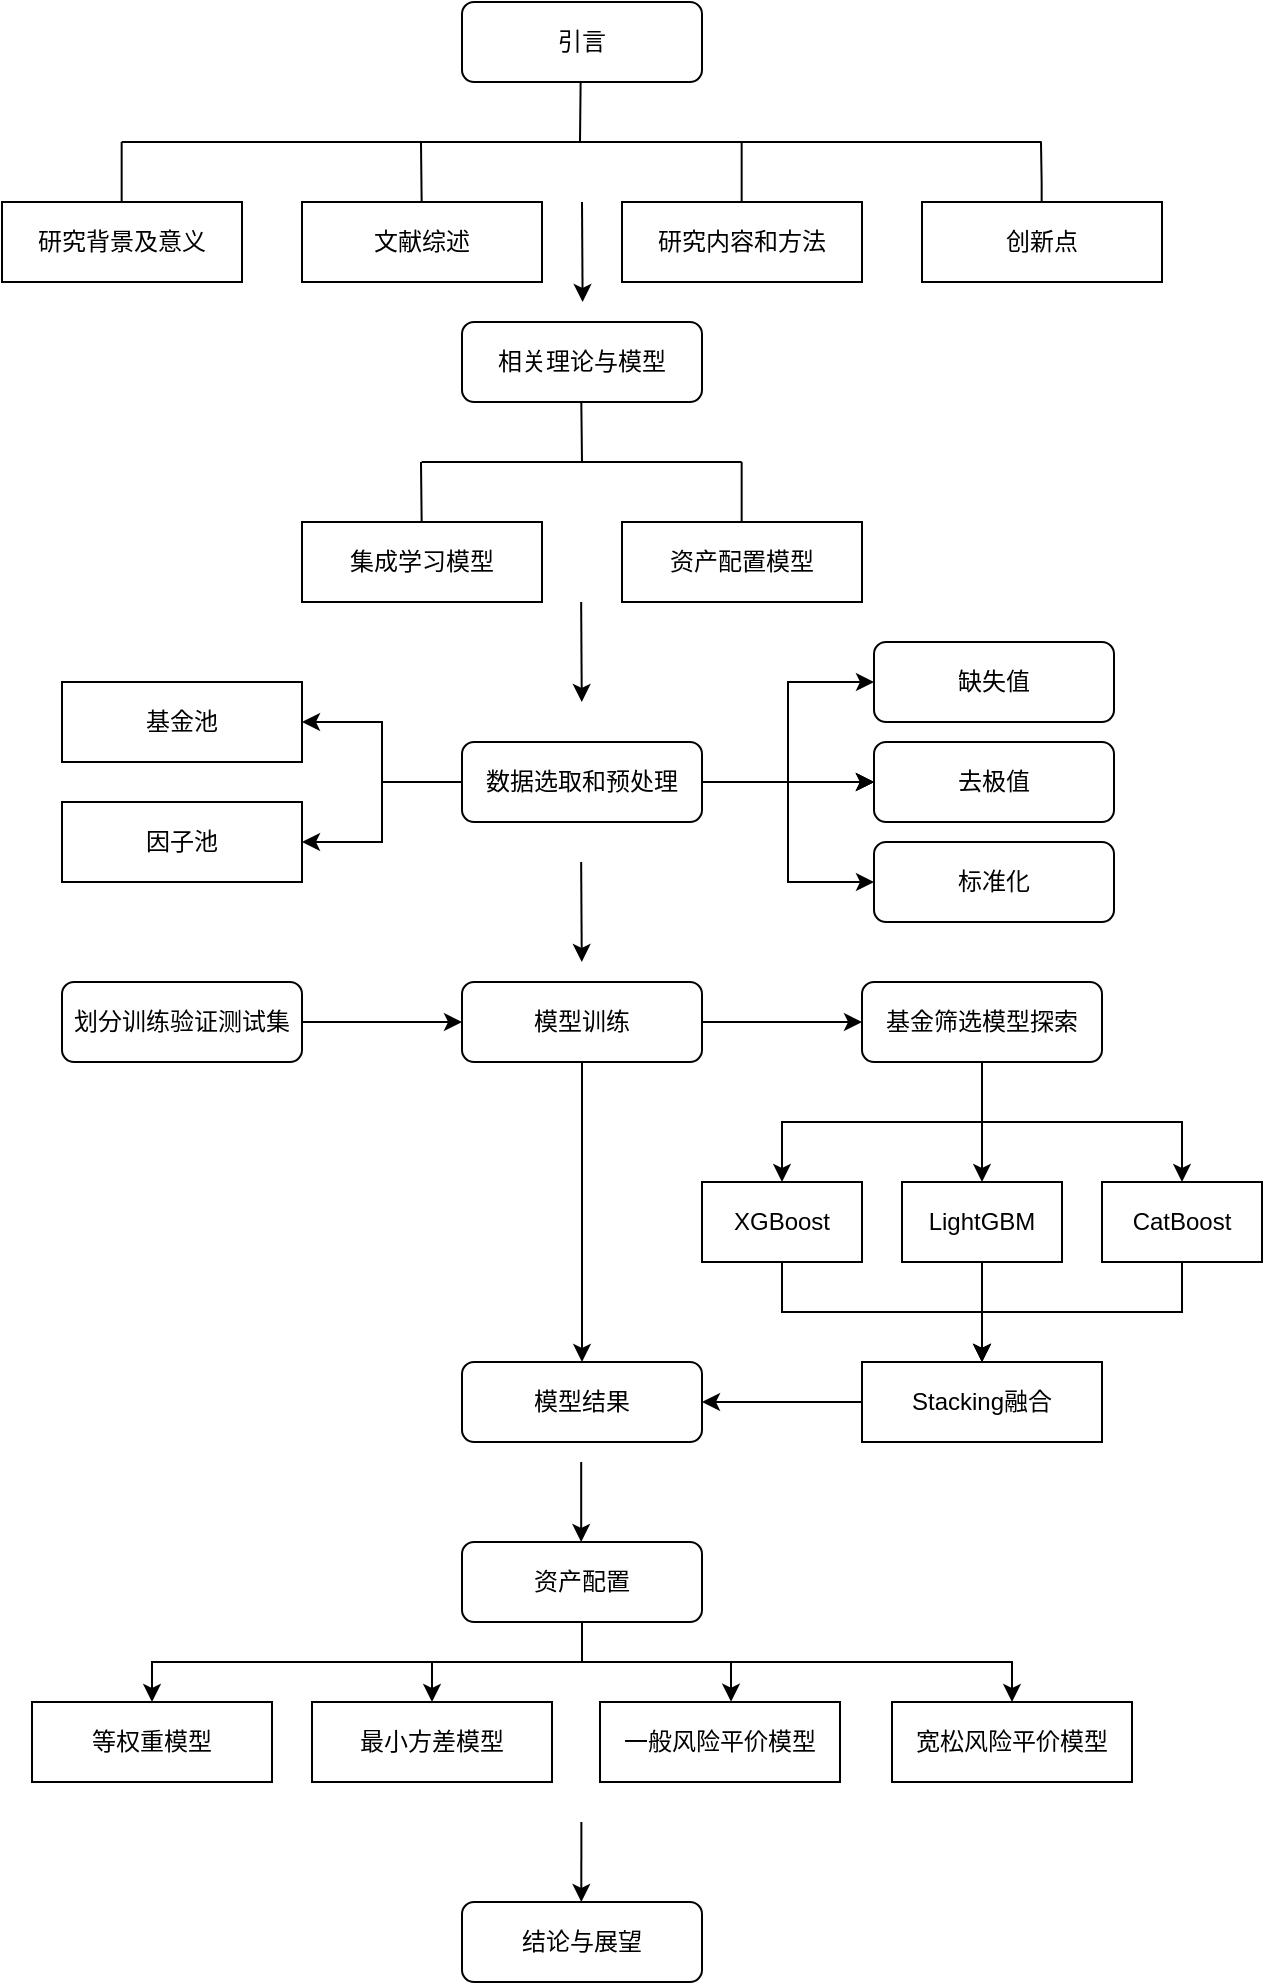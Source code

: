 <mxfile version="20.8.13" type="github">
  <diagram id="C5RBs43oDa-KdzZeNtuy" name="Page-1">
    <mxGraphModel dx="1761" dy="807" grid="0" gridSize="10" guides="1" tooltips="1" connect="1" arrows="1" fold="1" page="1" pageScale="1" pageWidth="827" pageHeight="1169" background="#ffffff" math="0" shadow="0">
      <root>
        <mxCell id="WIyWlLk6GJQsqaUBKTNV-0" />
        <mxCell id="WIyWlLk6GJQsqaUBKTNV-1" parent="WIyWlLk6GJQsqaUBKTNV-0" />
        <mxCell id="WIyWlLk6GJQsqaUBKTNV-3" value="引言" style="rounded=1;whiteSpace=wrap;html=1;fontSize=12;glass=0;strokeWidth=1;shadow=0;" parent="WIyWlLk6GJQsqaUBKTNV-1" vertex="1">
          <mxGeometry x="340" y="40" width="120" height="40" as="geometry" />
        </mxCell>
        <mxCell id="WIyWlLk6GJQsqaUBKTNV-7" value="相关理论与模型" style="rounded=1;whiteSpace=wrap;html=1;fontSize=12;glass=0;strokeWidth=1;shadow=0;" parent="WIyWlLk6GJQsqaUBKTNV-1" vertex="1">
          <mxGeometry x="340" y="200" width="120" height="40" as="geometry" />
        </mxCell>
        <mxCell id="ZmgnMH66hJVNVqd5aJOY-0" value="研究背景及意义" style="rounded=0;whiteSpace=wrap;html=1;" parent="WIyWlLk6GJQsqaUBKTNV-1" vertex="1">
          <mxGeometry x="110" y="140" width="120" height="40" as="geometry" />
        </mxCell>
        <mxCell id="ZmgnMH66hJVNVqd5aJOY-2" value="" style="endArrow=none;html=1;rounded=0;" parent="WIyWlLk6GJQsqaUBKTNV-1" edge="1">
          <mxGeometry width="50" height="50" relative="1" as="geometry">
            <mxPoint x="169.83" y="110" as="sourcePoint" />
            <mxPoint x="629.83" y="110" as="targetPoint" />
          </mxGeometry>
        </mxCell>
        <mxCell id="ZmgnMH66hJVNVqd5aJOY-3" value="文献综述" style="rounded=0;whiteSpace=wrap;html=1;" parent="WIyWlLk6GJQsqaUBKTNV-1" vertex="1">
          <mxGeometry x="260" y="140" width="120" height="40" as="geometry" />
        </mxCell>
        <mxCell id="ZmgnMH66hJVNVqd5aJOY-4" value="研究内容和方法" style="rounded=0;whiteSpace=wrap;html=1;" parent="WIyWlLk6GJQsqaUBKTNV-1" vertex="1">
          <mxGeometry x="420" y="140" width="120" height="40" as="geometry" />
        </mxCell>
        <mxCell id="ZmgnMH66hJVNVqd5aJOY-5" value="创新点" style="rounded=0;whiteSpace=wrap;html=1;" parent="WIyWlLk6GJQsqaUBKTNV-1" vertex="1">
          <mxGeometry x="570" y="140" width="120" height="40" as="geometry" />
        </mxCell>
        <mxCell id="ZmgnMH66hJVNVqd5aJOY-6" value="" style="endArrow=none;html=1;rounded=0;" parent="WIyWlLk6GJQsqaUBKTNV-1" edge="1">
          <mxGeometry x="1" y="292" width="50" height="50" relative="1" as="geometry">
            <mxPoint x="169.83" y="140" as="sourcePoint" />
            <mxPoint x="169.83" y="110" as="targetPoint" />
            <mxPoint x="22" y="-110" as="offset" />
          </mxGeometry>
        </mxCell>
        <mxCell id="ZmgnMH66hJVNVqd5aJOY-7" value="" style="endArrow=none;html=1;rounded=0;" parent="WIyWlLk6GJQsqaUBKTNV-1" edge="1">
          <mxGeometry x="1" y="292" width="50" height="50" relative="1" as="geometry">
            <mxPoint x="629.83" y="140" as="sourcePoint" />
            <mxPoint x="629.49" y="110" as="targetPoint" />
            <mxPoint x="22" y="-110" as="offset" />
            <Array as="points">
              <mxPoint x="629.83" y="130" />
            </Array>
          </mxGeometry>
        </mxCell>
        <mxCell id="ZmgnMH66hJVNVqd5aJOY-8" value="" style="endArrow=none;html=1;rounded=0;" parent="WIyWlLk6GJQsqaUBKTNV-1" edge="1">
          <mxGeometry x="1" y="292" width="50" height="50" relative="1" as="geometry">
            <mxPoint x="479.83" y="140" as="sourcePoint" />
            <mxPoint x="479.83" y="110" as="targetPoint" />
            <mxPoint x="22" y="-110" as="offset" />
          </mxGeometry>
        </mxCell>
        <mxCell id="ZmgnMH66hJVNVqd5aJOY-9" value="" style="endArrow=none;html=1;rounded=0;" parent="WIyWlLk6GJQsqaUBKTNV-1" edge="1">
          <mxGeometry x="1" y="292" width="50" height="50" relative="1" as="geometry">
            <mxPoint x="319.83" y="140" as="sourcePoint" />
            <mxPoint x="319.49" y="110" as="targetPoint" />
            <mxPoint x="22" y="-110" as="offset" />
          </mxGeometry>
        </mxCell>
        <mxCell id="ZmgnMH66hJVNVqd5aJOY-11" value="" style="endArrow=classic;html=1;rounded=0;" parent="WIyWlLk6GJQsqaUBKTNV-1" edge="1">
          <mxGeometry x="-1" y="10" width="50" height="50" relative="1" as="geometry">
            <mxPoint x="400" y="140" as="sourcePoint" />
            <mxPoint x="400.31" y="190" as="targetPoint" />
            <mxPoint x="-10" y="-10" as="offset" />
          </mxGeometry>
        </mxCell>
        <mxCell id="ZmgnMH66hJVNVqd5aJOY-13" value="" style="endArrow=none;html=1;rounded=0;" parent="WIyWlLk6GJQsqaUBKTNV-1" edge="1">
          <mxGeometry width="50" height="50" relative="1" as="geometry">
            <mxPoint x="319.83" y="270" as="sourcePoint" />
            <mxPoint x="479.83" y="270" as="targetPoint" />
          </mxGeometry>
        </mxCell>
        <mxCell id="ZmgnMH66hJVNVqd5aJOY-14" value="集成学习模型" style="rounded=0;whiteSpace=wrap;html=1;" parent="WIyWlLk6GJQsqaUBKTNV-1" vertex="1">
          <mxGeometry x="260" y="300" width="120" height="40" as="geometry" />
        </mxCell>
        <mxCell id="ZmgnMH66hJVNVqd5aJOY-15" value="资产配置模型" style="rounded=0;whiteSpace=wrap;html=1;" parent="WIyWlLk6GJQsqaUBKTNV-1" vertex="1">
          <mxGeometry x="420" y="300" width="120" height="40" as="geometry" />
        </mxCell>
        <mxCell id="ZmgnMH66hJVNVqd5aJOY-19" value="" style="endArrow=none;html=1;rounded=0;" parent="WIyWlLk6GJQsqaUBKTNV-1" edge="1">
          <mxGeometry x="1" y="292" width="50" height="50" relative="1" as="geometry">
            <mxPoint x="479.83" y="300" as="sourcePoint" />
            <mxPoint x="479.83" y="270" as="targetPoint" />
            <mxPoint x="22" y="-110" as="offset" />
          </mxGeometry>
        </mxCell>
        <mxCell id="ZmgnMH66hJVNVqd5aJOY-20" value="" style="endArrow=none;html=1;rounded=0;" parent="WIyWlLk6GJQsqaUBKTNV-1" edge="1">
          <mxGeometry x="1" y="292" width="50" height="50" relative="1" as="geometry">
            <mxPoint x="319.83" y="300" as="sourcePoint" />
            <mxPoint x="319.49" y="270" as="targetPoint" />
            <mxPoint x="22" y="-110" as="offset" />
          </mxGeometry>
        </mxCell>
        <mxCell id="ZmgnMH66hJVNVqd5aJOY-23" value="" style="endArrow=none;html=1;rounded=0;" parent="WIyWlLk6GJQsqaUBKTNV-1" edge="1">
          <mxGeometry x="1" y="292" width="50" height="50" relative="1" as="geometry">
            <mxPoint x="399" y="110" as="sourcePoint" />
            <mxPoint x="399.31" y="80" as="targetPoint" />
            <mxPoint x="22" y="-110" as="offset" />
          </mxGeometry>
        </mxCell>
        <mxCell id="ZmgnMH66hJVNVqd5aJOY-24" value="" style="endArrow=none;html=1;rounded=0;" parent="WIyWlLk6GJQsqaUBKTNV-1" edge="1">
          <mxGeometry x="1" y="292" width="50" height="50" relative="1" as="geometry">
            <mxPoint x="400" y="270" as="sourcePoint" />
            <mxPoint x="399.66" y="240" as="targetPoint" />
            <mxPoint x="22" y="-110" as="offset" />
          </mxGeometry>
        </mxCell>
        <mxCell id="ZmgnMH66hJVNVqd5aJOY-25" value="" style="endArrow=classic;html=1;rounded=0;" parent="WIyWlLk6GJQsqaUBKTNV-1" edge="1">
          <mxGeometry x="-1" y="10" width="50" height="50" relative="1" as="geometry">
            <mxPoint x="399.58" y="340" as="sourcePoint" />
            <mxPoint x="399.89" y="390" as="targetPoint" />
            <mxPoint x="-10" y="-10" as="offset" />
          </mxGeometry>
        </mxCell>
        <mxCell id="TJw6pyBFqaz162V-Rn0s-0" value="" style="edgeStyle=orthogonalEdgeStyle;rounded=0;orthogonalLoop=1;jettySize=auto;html=1;" parent="WIyWlLk6GJQsqaUBKTNV-1" source="ZmgnMH66hJVNVqd5aJOY-26" target="ZmgnMH66hJVNVqd5aJOY-41" edge="1">
          <mxGeometry relative="1" as="geometry" />
        </mxCell>
        <mxCell id="TJw6pyBFqaz162V-Rn0s-2" style="edgeStyle=orthogonalEdgeStyle;rounded=0;orthogonalLoop=1;jettySize=auto;html=1;entryX=1;entryY=0.5;entryDx=0;entryDy=0;" parent="WIyWlLk6GJQsqaUBKTNV-1" source="ZmgnMH66hJVNVqd5aJOY-26" target="ZmgnMH66hJVNVqd5aJOY-42" edge="1">
          <mxGeometry relative="1" as="geometry" />
        </mxCell>
        <mxCell id="TJw6pyBFqaz162V-Rn0s-6" value="" style="edgeStyle=orthogonalEdgeStyle;rounded=0;orthogonalLoop=1;jettySize=auto;html=1;" parent="WIyWlLk6GJQsqaUBKTNV-1" source="ZmgnMH66hJVNVqd5aJOY-26" target="TJw6pyBFqaz162V-Rn0s-5" edge="1">
          <mxGeometry relative="1" as="geometry" />
        </mxCell>
        <mxCell id="TJw6pyBFqaz162V-Rn0s-8" value="" style="edgeStyle=orthogonalEdgeStyle;rounded=0;orthogonalLoop=1;jettySize=auto;html=1;" parent="WIyWlLk6GJQsqaUBKTNV-1" source="ZmgnMH66hJVNVqd5aJOY-26" target="TJw6pyBFqaz162V-Rn0s-5" edge="1">
          <mxGeometry relative="1" as="geometry" />
        </mxCell>
        <mxCell id="TJw6pyBFqaz162V-Rn0s-9" value="" style="edgeStyle=orthogonalEdgeStyle;rounded=0;orthogonalLoop=1;jettySize=auto;html=1;" parent="WIyWlLk6GJQsqaUBKTNV-1" source="ZmgnMH66hJVNVqd5aJOY-26" target="TJw6pyBFqaz162V-Rn0s-5" edge="1">
          <mxGeometry relative="1" as="geometry" />
        </mxCell>
        <mxCell id="TJw6pyBFqaz162V-Rn0s-12" style="edgeStyle=orthogonalEdgeStyle;rounded=0;orthogonalLoop=1;jettySize=auto;html=1;entryX=0;entryY=0.5;entryDx=0;entryDy=0;" parent="WIyWlLk6GJQsqaUBKTNV-1" source="ZmgnMH66hJVNVqd5aJOY-26" target="TJw6pyBFqaz162V-Rn0s-11" edge="1">
          <mxGeometry relative="1" as="geometry" />
        </mxCell>
        <mxCell id="TJw6pyBFqaz162V-Rn0s-13" style="edgeStyle=orthogonalEdgeStyle;rounded=0;orthogonalLoop=1;jettySize=auto;html=1;entryX=0;entryY=0.5;entryDx=0;entryDy=0;" parent="WIyWlLk6GJQsqaUBKTNV-1" source="ZmgnMH66hJVNVqd5aJOY-26" target="TJw6pyBFqaz162V-Rn0s-10" edge="1">
          <mxGeometry relative="1" as="geometry" />
        </mxCell>
        <mxCell id="ZmgnMH66hJVNVqd5aJOY-26" value="数据选取和预处理" style="rounded=1;whiteSpace=wrap;html=1;fontSize=12;glass=0;strokeWidth=1;shadow=0;" parent="WIyWlLk6GJQsqaUBKTNV-1" vertex="1">
          <mxGeometry x="340" y="410" width="120" height="40" as="geometry" />
        </mxCell>
        <mxCell id="ZmgnMH66hJVNVqd5aJOY-41" value="基金池" style="rounded=0;whiteSpace=wrap;html=1;" parent="WIyWlLk6GJQsqaUBKTNV-1" vertex="1">
          <mxGeometry x="140" y="380" width="120" height="40" as="geometry" />
        </mxCell>
        <mxCell id="ZmgnMH66hJVNVqd5aJOY-42" value="因子池" style="rounded=0;whiteSpace=wrap;html=1;" parent="WIyWlLk6GJQsqaUBKTNV-1" vertex="1">
          <mxGeometry x="140" y="440" width="120" height="40" as="geometry" />
        </mxCell>
        <mxCell id="TJw6pyBFqaz162V-Rn0s-27" style="edgeStyle=orthogonalEdgeStyle;rounded=0;orthogonalLoop=1;jettySize=auto;html=1;" parent="WIyWlLk6GJQsqaUBKTNV-1" source="ZmgnMH66hJVNVqd5aJOY-64" target="ZmgnMH66hJVNVqd5aJOY-79" edge="1">
          <mxGeometry relative="1" as="geometry" />
        </mxCell>
        <mxCell id="ZmgnMH66hJVNVqd5aJOY-64" value="XGBoost" style="rounded=0;whiteSpace=wrap;html=1;" parent="WIyWlLk6GJQsqaUBKTNV-1" vertex="1">
          <mxGeometry x="460" y="630" width="80" height="40" as="geometry" />
        </mxCell>
        <mxCell id="TJw6pyBFqaz162V-Rn0s-26" style="edgeStyle=orthogonalEdgeStyle;rounded=0;orthogonalLoop=1;jettySize=auto;html=1;entryX=0.5;entryY=0;entryDx=0;entryDy=0;" parent="WIyWlLk6GJQsqaUBKTNV-1" source="ZmgnMH66hJVNVqd5aJOY-65" target="ZmgnMH66hJVNVqd5aJOY-79" edge="1">
          <mxGeometry relative="1" as="geometry" />
        </mxCell>
        <mxCell id="ZmgnMH66hJVNVqd5aJOY-65" value="LightGBM" style="rounded=0;whiteSpace=wrap;html=1;" parent="WIyWlLk6GJQsqaUBKTNV-1" vertex="1">
          <mxGeometry x="560" y="630" width="80" height="40" as="geometry" />
        </mxCell>
        <mxCell id="TJw6pyBFqaz162V-Rn0s-29" style="edgeStyle=orthogonalEdgeStyle;rounded=0;orthogonalLoop=1;jettySize=auto;html=1;entryX=0.5;entryY=0;entryDx=0;entryDy=0;" parent="WIyWlLk6GJQsqaUBKTNV-1" source="ZmgnMH66hJVNVqd5aJOY-69" target="ZmgnMH66hJVNVqd5aJOY-79" edge="1">
          <mxGeometry relative="1" as="geometry" />
        </mxCell>
        <mxCell id="ZmgnMH66hJVNVqd5aJOY-69" value="CatBoost" style="rounded=0;whiteSpace=wrap;html=1;" parent="WIyWlLk6GJQsqaUBKTNV-1" vertex="1">
          <mxGeometry x="660" y="630" width="80" height="40" as="geometry" />
        </mxCell>
        <mxCell id="TJw6pyBFqaz162V-Rn0s-32" style="edgeStyle=orthogonalEdgeStyle;rounded=0;orthogonalLoop=1;jettySize=auto;html=1;entryX=1;entryY=0.5;entryDx=0;entryDy=0;" parent="WIyWlLk6GJQsqaUBKTNV-1" source="ZmgnMH66hJVNVqd5aJOY-79" target="TJw6pyBFqaz162V-Rn0s-30" edge="1">
          <mxGeometry relative="1" as="geometry" />
        </mxCell>
        <mxCell id="ZmgnMH66hJVNVqd5aJOY-79" value="Stacking融合" style="rounded=0;whiteSpace=wrap;html=1;" parent="WIyWlLk6GJQsqaUBKTNV-1" vertex="1">
          <mxGeometry x="540" y="720" width="120" height="40" as="geometry" />
        </mxCell>
        <mxCell id="ZmgnMH66hJVNVqd5aJOY-83" value="等权重模型" style="rounded=0;whiteSpace=wrap;html=1;" parent="WIyWlLk6GJQsqaUBKTNV-1" vertex="1">
          <mxGeometry x="125" y="890" width="120" height="40" as="geometry" />
        </mxCell>
        <mxCell id="ZmgnMH66hJVNVqd5aJOY-84" value="最小方差模型" style="rounded=0;whiteSpace=wrap;html=1;" parent="WIyWlLk6GJQsqaUBKTNV-1" vertex="1">
          <mxGeometry x="265" y="890" width="120" height="40" as="geometry" />
        </mxCell>
        <mxCell id="ZmgnMH66hJVNVqd5aJOY-87" value="一般风险平价模型" style="rounded=0;whiteSpace=wrap;html=1;" parent="WIyWlLk6GJQsqaUBKTNV-1" vertex="1">
          <mxGeometry x="409" y="890" width="120" height="40" as="geometry" />
        </mxCell>
        <mxCell id="ZmgnMH66hJVNVqd5aJOY-93" value="" style="endArrow=classic;html=1;rounded=0;" parent="WIyWlLk6GJQsqaUBKTNV-1" edge="1">
          <mxGeometry x="-1" y="10" width="50" height="50" relative="1" as="geometry">
            <mxPoint x="399.69" y="950" as="sourcePoint" />
            <mxPoint x="399.66" y="990" as="targetPoint" />
            <mxPoint x="-10" y="-10" as="offset" />
          </mxGeometry>
        </mxCell>
        <mxCell id="ZmgnMH66hJVNVqd5aJOY-94" value="结论与展望" style="rounded=1;whiteSpace=wrap;html=1;fontSize=12;glass=0;strokeWidth=1;shadow=0;" parent="WIyWlLk6GJQsqaUBKTNV-1" vertex="1">
          <mxGeometry x="340" y="990" width="120" height="40" as="geometry" />
        </mxCell>
        <mxCell id="TJw6pyBFqaz162V-Rn0s-5" value="去极值" style="rounded=1;whiteSpace=wrap;html=1;fontSize=12;glass=0;strokeWidth=1;shadow=0;" parent="WIyWlLk6GJQsqaUBKTNV-1" vertex="1">
          <mxGeometry x="546" y="410" width="120" height="40" as="geometry" />
        </mxCell>
        <mxCell id="TJw6pyBFqaz162V-Rn0s-10" value="缺失值" style="rounded=1;whiteSpace=wrap;html=1;fontSize=12;glass=0;strokeWidth=1;shadow=0;" parent="WIyWlLk6GJQsqaUBKTNV-1" vertex="1">
          <mxGeometry x="546" y="360" width="120" height="40" as="geometry" />
        </mxCell>
        <mxCell id="TJw6pyBFqaz162V-Rn0s-11" value="标准化" style="rounded=1;whiteSpace=wrap;html=1;fontSize=12;glass=0;strokeWidth=1;shadow=0;" parent="WIyWlLk6GJQsqaUBKTNV-1" vertex="1">
          <mxGeometry x="546" y="460" width="120" height="40" as="geometry" />
        </mxCell>
        <mxCell id="TJw6pyBFqaz162V-Rn0s-14" value="" style="endArrow=classic;html=1;rounded=0;" parent="WIyWlLk6GJQsqaUBKTNV-1" edge="1">
          <mxGeometry x="-1" y="10" width="50" height="50" relative="1" as="geometry">
            <mxPoint x="399.58" y="470.0" as="sourcePoint" />
            <mxPoint x="399.89" y="520.0" as="targetPoint" />
            <mxPoint x="-10" y="-10" as="offset" />
          </mxGeometry>
        </mxCell>
        <mxCell id="TJw6pyBFqaz162V-Rn0s-21" value="" style="edgeStyle=orthogonalEdgeStyle;rounded=0;orthogonalLoop=1;jettySize=auto;html=1;" parent="WIyWlLk6GJQsqaUBKTNV-1" source="TJw6pyBFqaz162V-Rn0s-15" target="TJw6pyBFqaz162V-Rn0s-20" edge="1">
          <mxGeometry relative="1" as="geometry" />
        </mxCell>
        <mxCell id="TJw6pyBFqaz162V-Rn0s-31" value="" style="edgeStyle=orthogonalEdgeStyle;rounded=0;orthogonalLoop=1;jettySize=auto;html=1;exitX=0.5;exitY=1;exitDx=0;exitDy=0;" parent="WIyWlLk6GJQsqaUBKTNV-1" source="TJw6pyBFqaz162V-Rn0s-15" target="TJw6pyBFqaz162V-Rn0s-30" edge="1">
          <mxGeometry relative="1" as="geometry">
            <mxPoint x="400" y="680" as="sourcePoint" />
          </mxGeometry>
        </mxCell>
        <mxCell id="TJw6pyBFqaz162V-Rn0s-15" value="模型训练" style="rounded=1;whiteSpace=wrap;html=1;fontSize=12;glass=0;strokeWidth=1;shadow=0;" parent="WIyWlLk6GJQsqaUBKTNV-1" vertex="1">
          <mxGeometry x="340" y="530" width="120" height="40" as="geometry" />
        </mxCell>
        <mxCell id="TJw6pyBFqaz162V-Rn0s-19" style="edgeStyle=orthogonalEdgeStyle;rounded=0;orthogonalLoop=1;jettySize=auto;html=1;entryX=0;entryY=0.5;entryDx=0;entryDy=0;" parent="WIyWlLk6GJQsqaUBKTNV-1" source="TJw6pyBFqaz162V-Rn0s-17" target="TJw6pyBFqaz162V-Rn0s-15" edge="1">
          <mxGeometry relative="1" as="geometry" />
        </mxCell>
        <mxCell id="TJw6pyBFqaz162V-Rn0s-17" value="划分训练验证测试集" style="rounded=1;whiteSpace=wrap;html=1;fontSize=12;glass=0;strokeWidth=1;shadow=0;" parent="WIyWlLk6GJQsqaUBKTNV-1" vertex="1">
          <mxGeometry x="140" y="530" width="120" height="40" as="geometry" />
        </mxCell>
        <mxCell id="TJw6pyBFqaz162V-Rn0s-23" style="edgeStyle=orthogonalEdgeStyle;rounded=0;orthogonalLoop=1;jettySize=auto;html=1;entryX=0.5;entryY=0;entryDx=0;entryDy=0;" parent="WIyWlLk6GJQsqaUBKTNV-1" source="TJw6pyBFqaz162V-Rn0s-20" target="ZmgnMH66hJVNVqd5aJOY-64" edge="1">
          <mxGeometry relative="1" as="geometry" />
        </mxCell>
        <mxCell id="TJw6pyBFqaz162V-Rn0s-24" style="edgeStyle=orthogonalEdgeStyle;rounded=0;orthogonalLoop=1;jettySize=auto;html=1;entryX=0.5;entryY=0;entryDx=0;entryDy=0;" parent="WIyWlLk6GJQsqaUBKTNV-1" source="TJw6pyBFqaz162V-Rn0s-20" target="ZmgnMH66hJVNVqd5aJOY-65" edge="1">
          <mxGeometry relative="1" as="geometry" />
        </mxCell>
        <mxCell id="TJw6pyBFqaz162V-Rn0s-25" style="edgeStyle=orthogonalEdgeStyle;rounded=0;orthogonalLoop=1;jettySize=auto;html=1;" parent="WIyWlLk6GJQsqaUBKTNV-1" source="TJw6pyBFqaz162V-Rn0s-20" target="ZmgnMH66hJVNVqd5aJOY-69" edge="1">
          <mxGeometry relative="1" as="geometry" />
        </mxCell>
        <mxCell id="TJw6pyBFqaz162V-Rn0s-20" value="基金筛选模型探索" style="rounded=1;whiteSpace=wrap;html=1;fontSize=12;glass=0;strokeWidth=1;shadow=0;" parent="WIyWlLk6GJQsqaUBKTNV-1" vertex="1">
          <mxGeometry x="540" y="530" width="120" height="40" as="geometry" />
        </mxCell>
        <mxCell id="TJw6pyBFqaz162V-Rn0s-30" value="模型结果" style="rounded=1;whiteSpace=wrap;html=1;fontSize=12;glass=0;strokeWidth=1;shadow=0;" parent="WIyWlLk6GJQsqaUBKTNV-1" vertex="1">
          <mxGeometry x="340" y="720" width="120" height="40" as="geometry" />
        </mxCell>
        <mxCell id="O4lqq_Y1zjhjHK8RU5Rt-7" style="edgeStyle=orthogonalEdgeStyle;rounded=0;orthogonalLoop=1;jettySize=auto;html=1;exitX=0.5;exitY=1;exitDx=0;exitDy=0;" edge="1" parent="WIyWlLk6GJQsqaUBKTNV-1" source="TJw6pyBFqaz162V-Rn0s-34" target="ZmgnMH66hJVNVqd5aJOY-83">
          <mxGeometry relative="1" as="geometry" />
        </mxCell>
        <mxCell id="O4lqq_Y1zjhjHK8RU5Rt-8" style="edgeStyle=orthogonalEdgeStyle;rounded=0;orthogonalLoop=1;jettySize=auto;html=1;" edge="1" parent="WIyWlLk6GJQsqaUBKTNV-1" source="TJw6pyBFqaz162V-Rn0s-34" target="ZmgnMH66hJVNVqd5aJOY-84">
          <mxGeometry relative="1" as="geometry" />
        </mxCell>
        <mxCell id="O4lqq_Y1zjhjHK8RU5Rt-9" style="edgeStyle=orthogonalEdgeStyle;rounded=0;orthogonalLoop=1;jettySize=auto;html=1;entryX=0.546;entryY=-0.004;entryDx=0;entryDy=0;entryPerimeter=0;" edge="1" parent="WIyWlLk6GJQsqaUBKTNV-1" source="TJw6pyBFqaz162V-Rn0s-34" target="ZmgnMH66hJVNVqd5aJOY-87">
          <mxGeometry relative="1" as="geometry" />
        </mxCell>
        <mxCell id="O4lqq_Y1zjhjHK8RU5Rt-10" style="edgeStyle=orthogonalEdgeStyle;rounded=0;orthogonalLoop=1;jettySize=auto;html=1;" edge="1" parent="WIyWlLk6GJQsqaUBKTNV-1" source="TJw6pyBFqaz162V-Rn0s-34" target="O4lqq_Y1zjhjHK8RU5Rt-0">
          <mxGeometry relative="1" as="geometry">
            <Array as="points">
              <mxPoint x="400" y="870" />
              <mxPoint x="615" y="870" />
            </Array>
          </mxGeometry>
        </mxCell>
        <mxCell id="TJw6pyBFqaz162V-Rn0s-34" value="资产配置" style="rounded=1;whiteSpace=wrap;html=1;fontSize=12;glass=0;strokeWidth=1;shadow=0;" parent="WIyWlLk6GJQsqaUBKTNV-1" vertex="1">
          <mxGeometry x="340" y="810" width="120" height="40" as="geometry" />
        </mxCell>
        <mxCell id="TJw6pyBFqaz162V-Rn0s-39" value="" style="endArrow=classic;html=1;rounded=0;" parent="WIyWlLk6GJQsqaUBKTNV-1" edge="1">
          <mxGeometry x="-1" y="10" width="50" height="50" relative="1" as="geometry">
            <mxPoint x="399.61" y="770" as="sourcePoint" />
            <mxPoint x="399.58" y="810" as="targetPoint" />
            <mxPoint x="-10" y="-10" as="offset" />
          </mxGeometry>
        </mxCell>
        <mxCell id="O4lqq_Y1zjhjHK8RU5Rt-0" value="宽松风险平价模型" style="rounded=0;whiteSpace=wrap;html=1;" vertex="1" parent="WIyWlLk6GJQsqaUBKTNV-1">
          <mxGeometry x="555" y="890" width="120" height="40" as="geometry" />
        </mxCell>
      </root>
    </mxGraphModel>
  </diagram>
</mxfile>
